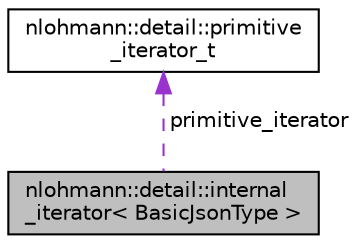 digraph "nlohmann::detail::internal_iterator&lt; BasicJsonType &gt;"
{
 // LATEX_PDF_SIZE
  edge [fontname="Helvetica",fontsize="10",labelfontname="Helvetica",labelfontsize="10"];
  node [fontname="Helvetica",fontsize="10",shape=record];
  Node1 [label="nlohmann::detail::internal\l_iterator\< BasicJsonType \>",height=0.2,width=0.4,color="black", fillcolor="grey75", style="filled", fontcolor="black",tooltip="an iterator value"];
  Node2 -> Node1 [dir="back",color="darkorchid3",fontsize="10",style="dashed",label=" primitive_iterator" ,fontname="Helvetica"];
  Node2 [label="nlohmann::detail::primitive\l_iterator_t",height=0.2,width=0.4,color="black", fillcolor="white", style="filled",URL="$d2/d2c/classnlohmann_1_1detail_1_1primitive__iterator__t.html",tooltip=" "];
}
